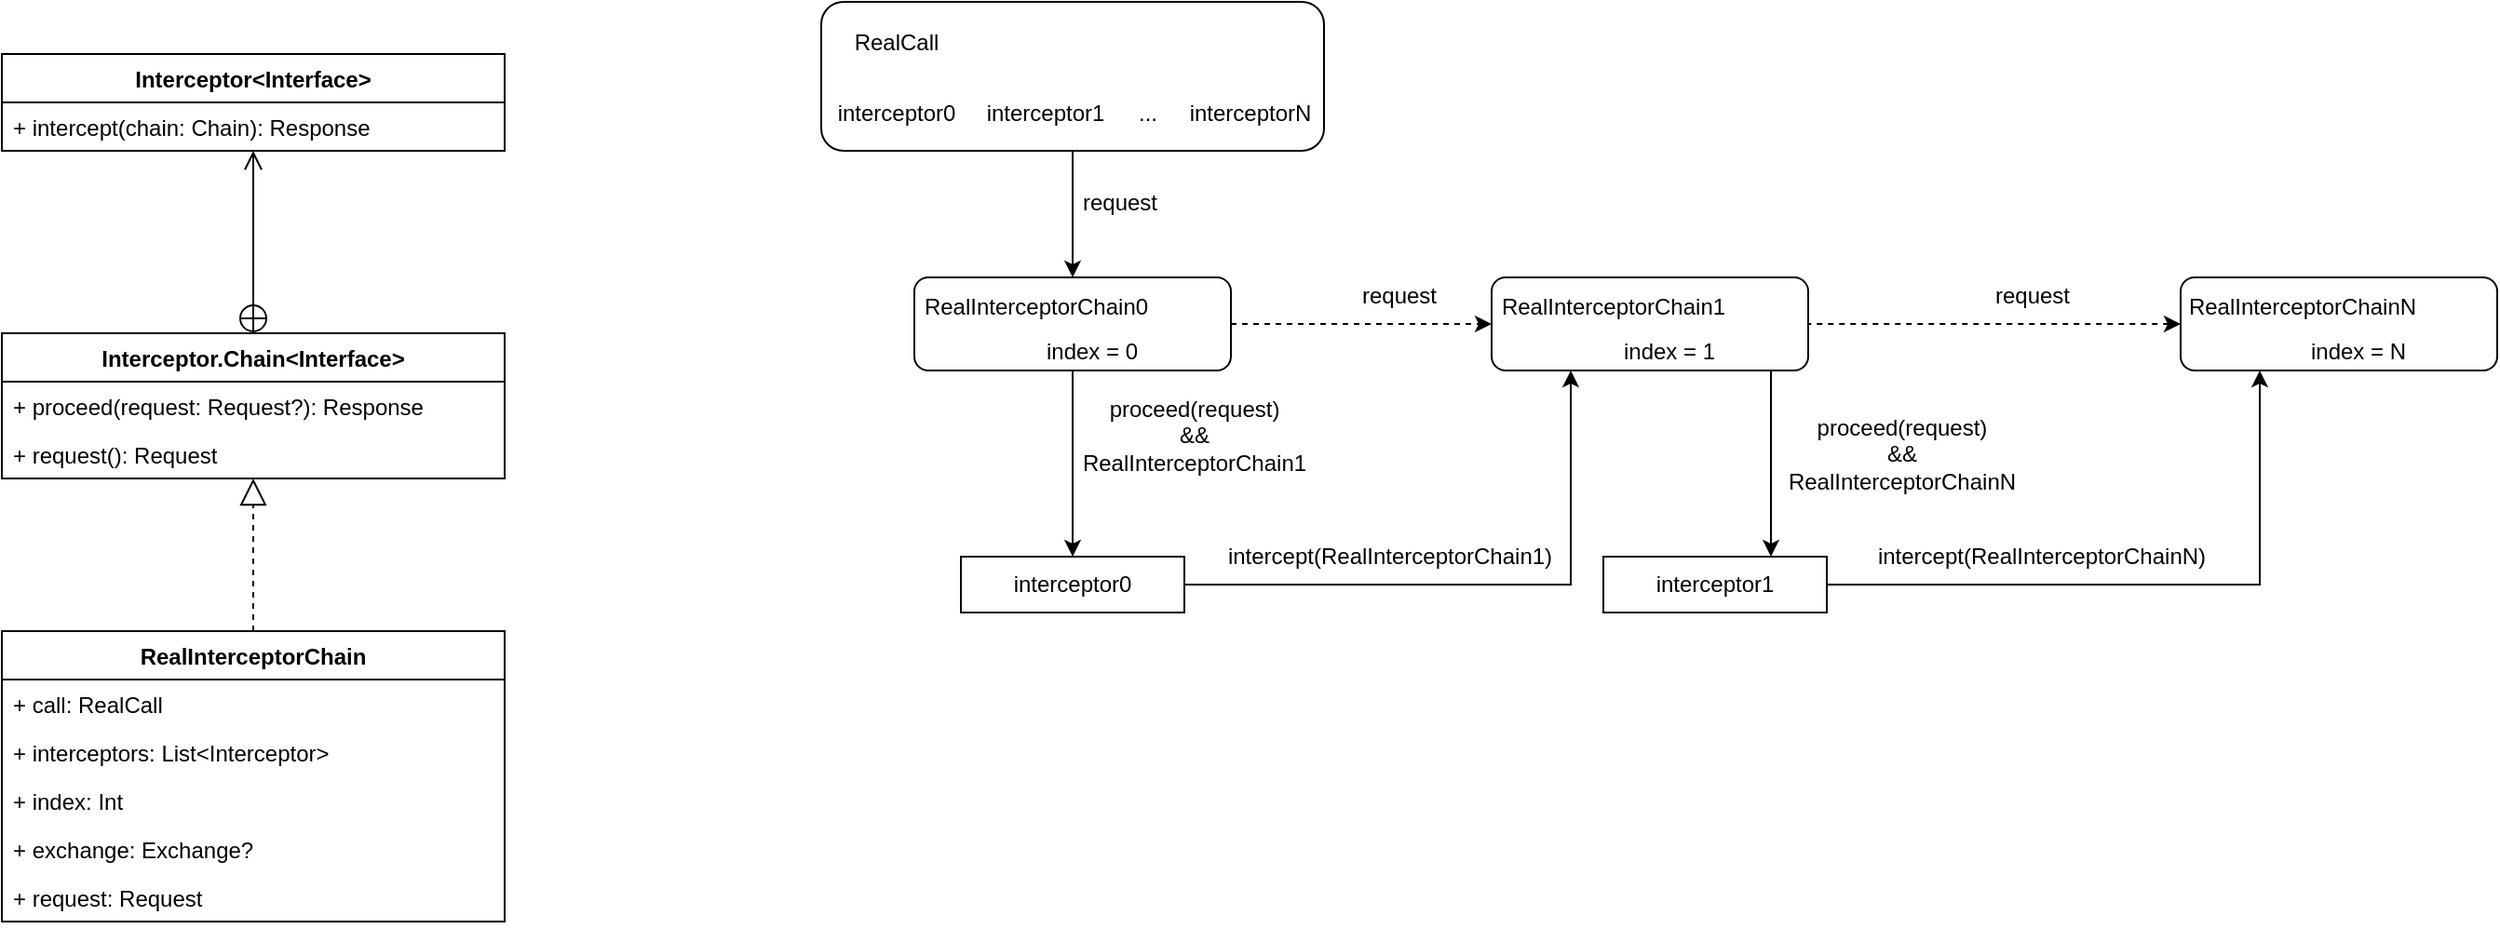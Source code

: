 <mxfile version="15.1.0" type="github">
  <diagram id="GSLeb3nwmD998rAMkIyf" name="Page-1">
    <mxGraphModel dx="781" dy="1590" grid="1" gridSize="10" guides="1" tooltips="1" connect="1" arrows="1" fold="1" page="1" pageScale="1" pageWidth="827" pageHeight="1169" math="0" shadow="0">
      <root>
        <mxCell id="0" />
        <mxCell id="1" parent="0" />
        <mxCell id="sniVqNmkd8xiCt3k6X7--1" value="Interceptor.Chain&lt;Interface&gt;" style="swimlane;fontStyle=1;align=center;verticalAlign=top;childLayout=stackLayout;horizontal=1;startSize=26;horizontalStack=0;resizeParent=1;resizeParentMax=0;resizeLast=0;collapsible=1;marginBottom=0;" vertex="1" parent="1">
          <mxGeometry x="160" y="90" width="270" height="78" as="geometry" />
        </mxCell>
        <mxCell id="sniVqNmkd8xiCt3k6X7--4" value="+ proceed(request: Request?): Response" style="text;strokeColor=none;fillColor=none;align=left;verticalAlign=top;spacingLeft=4;spacingRight=4;overflow=hidden;rotatable=0;points=[[0,0.5],[1,0.5]];portConstraint=eastwest;" vertex="1" parent="sniVqNmkd8xiCt3k6X7--1">
          <mxGeometry y="26" width="270" height="26" as="geometry" />
        </mxCell>
        <mxCell id="sniVqNmkd8xiCt3k6X7--2" value="+ request(): Request" style="text;strokeColor=none;fillColor=none;align=left;verticalAlign=top;spacingLeft=4;spacingRight=4;overflow=hidden;rotatable=0;points=[[0,0.5],[1,0.5]];portConstraint=eastwest;" vertex="1" parent="sniVqNmkd8xiCt3k6X7--1">
          <mxGeometry y="52" width="270" height="26" as="geometry" />
        </mxCell>
        <mxCell id="sniVqNmkd8xiCt3k6X7--13" value="Interceptor&lt;Interface&gt;" style="swimlane;fontStyle=1;align=center;verticalAlign=top;childLayout=stackLayout;horizontal=1;startSize=26;horizontalStack=0;resizeParent=1;resizeParentMax=0;resizeLast=0;collapsible=1;marginBottom=0;" vertex="1" parent="1">
          <mxGeometry x="160" y="-60" width="270" height="52" as="geometry" />
        </mxCell>
        <mxCell id="sniVqNmkd8xiCt3k6X7--14" value="+ intercept(chain: Chain): Response" style="text;strokeColor=none;fillColor=none;align=left;verticalAlign=top;spacingLeft=4;spacingRight=4;overflow=hidden;rotatable=0;points=[[0,0.5],[1,0.5]];portConstraint=eastwest;" vertex="1" parent="sniVqNmkd8xiCt3k6X7--13">
          <mxGeometry y="26" width="270" height="26" as="geometry" />
        </mxCell>
        <mxCell id="sniVqNmkd8xiCt3k6X7--17" value="" style="endArrow=open;startArrow=circlePlus;endFill=0;startFill=0;endSize=8;html=1;exitX=0.5;exitY=0;exitDx=0;exitDy=0;" edge="1" parent="1" source="sniVqNmkd8xiCt3k6X7--1" target="sniVqNmkd8xiCt3k6X7--14">
          <mxGeometry width="160" relative="1" as="geometry">
            <mxPoint x="320" y="230" as="sourcePoint" />
            <mxPoint x="430" y="70" as="targetPoint" />
          </mxGeometry>
        </mxCell>
        <mxCell id="sniVqNmkd8xiCt3k6X7--18" value="RealInterceptorChain" style="swimlane;fontStyle=1;align=center;verticalAlign=top;childLayout=stackLayout;horizontal=1;startSize=26;horizontalStack=0;resizeParent=1;resizeParentMax=0;resizeLast=0;collapsible=1;marginBottom=0;" vertex="1" parent="1">
          <mxGeometry x="160" y="250" width="270" height="156" as="geometry" />
        </mxCell>
        <mxCell id="sniVqNmkd8xiCt3k6X7--19" value="+ call: RealCall" style="text;strokeColor=none;fillColor=none;align=left;verticalAlign=top;spacingLeft=4;spacingRight=4;overflow=hidden;rotatable=0;points=[[0,0.5],[1,0.5]];portConstraint=eastwest;" vertex="1" parent="sniVqNmkd8xiCt3k6X7--18">
          <mxGeometry y="26" width="270" height="26" as="geometry" />
        </mxCell>
        <mxCell id="sniVqNmkd8xiCt3k6X7--20" value="+ interceptors: List&lt;Interceptor&gt;" style="text;strokeColor=none;fillColor=none;align=left;verticalAlign=top;spacingLeft=4;spacingRight=4;overflow=hidden;rotatable=0;points=[[0,0.5],[1,0.5]];portConstraint=eastwest;" vertex="1" parent="sniVqNmkd8xiCt3k6X7--18">
          <mxGeometry y="52" width="270" height="26" as="geometry" />
        </mxCell>
        <mxCell id="sniVqNmkd8xiCt3k6X7--23" value="+ index: Int" style="text;strokeColor=none;fillColor=none;align=left;verticalAlign=top;spacingLeft=4;spacingRight=4;overflow=hidden;rotatable=0;points=[[0,0.5],[1,0.5]];portConstraint=eastwest;" vertex="1" parent="sniVqNmkd8xiCt3k6X7--18">
          <mxGeometry y="78" width="270" height="26" as="geometry" />
        </mxCell>
        <mxCell id="sniVqNmkd8xiCt3k6X7--24" value="+ exchange: Exchange?" style="text;strokeColor=none;fillColor=none;align=left;verticalAlign=top;spacingLeft=4;spacingRight=4;overflow=hidden;rotatable=0;points=[[0,0.5],[1,0.5]];portConstraint=eastwest;" vertex="1" parent="sniVqNmkd8xiCt3k6X7--18">
          <mxGeometry y="104" width="270" height="26" as="geometry" />
        </mxCell>
        <mxCell id="sniVqNmkd8xiCt3k6X7--25" value="+ request: Request" style="text;strokeColor=none;fillColor=none;align=left;verticalAlign=top;spacingLeft=4;spacingRight=4;overflow=hidden;rotatable=0;points=[[0,0.5],[1,0.5]];portConstraint=eastwest;" vertex="1" parent="sniVqNmkd8xiCt3k6X7--18">
          <mxGeometry y="130" width="270" height="26" as="geometry" />
        </mxCell>
        <mxCell id="sniVqNmkd8xiCt3k6X7--21" value="" style="endArrow=block;dashed=1;endFill=0;endSize=12;html=1;exitX=0.5;exitY=0;exitDx=0;exitDy=0;entryX=0.5;entryY=1;entryDx=0;entryDy=0;" edge="1" parent="1" source="sniVqNmkd8xiCt3k6X7--18" target="sniVqNmkd8xiCt3k6X7--1">
          <mxGeometry width="160" relative="1" as="geometry">
            <mxPoint x="450" y="120" as="sourcePoint" />
            <mxPoint x="295" y="170" as="targetPoint" />
          </mxGeometry>
        </mxCell>
        <mxCell id="sniVqNmkd8xiCt3k6X7--33" value="" style="group" vertex="1" connectable="0" parent="1">
          <mxGeometry x="600" y="-88" width="270" height="80" as="geometry" />
        </mxCell>
        <mxCell id="sniVqNmkd8xiCt3k6X7--26" value="" style="rounded=1;whiteSpace=wrap;html=1;" vertex="1" parent="sniVqNmkd8xiCt3k6X7--33">
          <mxGeometry width="270" height="80" as="geometry" />
        </mxCell>
        <mxCell id="sniVqNmkd8xiCt3k6X7--27" value="RealCall" style="text;html=1;align=center;verticalAlign=middle;resizable=0;points=[];autosize=1;strokeColor=none;fillColor=none;" vertex="1" parent="sniVqNmkd8xiCt3k6X7--33">
          <mxGeometry x="10" y="12" width="60" height="20" as="geometry" />
        </mxCell>
        <mxCell id="sniVqNmkd8xiCt3k6X7--28" value="interceptor0" style="text;html=1;align=center;verticalAlign=middle;resizable=0;points=[];autosize=1;strokeColor=none;fillColor=none;" vertex="1" parent="sniVqNmkd8xiCt3k6X7--33">
          <mxGeometry y="50" width="80" height="20" as="geometry" />
        </mxCell>
        <mxCell id="sniVqNmkd8xiCt3k6X7--29" value="interceptor1" style="text;html=1;align=center;verticalAlign=middle;resizable=0;points=[];autosize=1;strokeColor=none;fillColor=none;" vertex="1" parent="sniVqNmkd8xiCt3k6X7--33">
          <mxGeometry x="80" y="50" width="80" height="20" as="geometry" />
        </mxCell>
        <mxCell id="sniVqNmkd8xiCt3k6X7--30" value="interceptorN" style="text;html=1;align=center;verticalAlign=middle;resizable=0;points=[];autosize=1;strokeColor=none;fillColor=none;" vertex="1" parent="sniVqNmkd8xiCt3k6X7--33">
          <mxGeometry x="190" y="50" width="80" height="20" as="geometry" />
        </mxCell>
        <mxCell id="sniVqNmkd8xiCt3k6X7--32" value="..." style="text;html=1;align=center;verticalAlign=middle;resizable=0;points=[];autosize=1;strokeColor=none;fillColor=none;" vertex="1" parent="sniVqNmkd8xiCt3k6X7--33">
          <mxGeometry x="160" y="50" width="30" height="20" as="geometry" />
        </mxCell>
        <mxCell id="sniVqNmkd8xiCt3k6X7--38" value="" style="group" vertex="1" connectable="0" parent="1">
          <mxGeometry x="650" y="60" width="170" height="50" as="geometry" />
        </mxCell>
        <mxCell id="sniVqNmkd8xiCt3k6X7--35" value="" style="rounded=1;whiteSpace=wrap;html=1;" vertex="1" parent="sniVqNmkd8xiCt3k6X7--38">
          <mxGeometry width="170" height="50" as="geometry" />
        </mxCell>
        <mxCell id="sniVqNmkd8xiCt3k6X7--36" value="RealInterceptorChain0" style="text;html=1;align=center;verticalAlign=middle;resizable=0;points=[];autosize=1;strokeColor=none;fillColor=none;" vertex="1" parent="sniVqNmkd8xiCt3k6X7--38">
          <mxGeometry x="-5" y="6" width="140" height="20" as="geometry" />
        </mxCell>
        <mxCell id="sniVqNmkd8xiCt3k6X7--37" value="index = 0" style="text;html=1;align=center;verticalAlign=middle;resizable=0;points=[];autosize=1;strokeColor=none;fillColor=none;" vertex="1" parent="sniVqNmkd8xiCt3k6X7--38">
          <mxGeometry x="65" y="30" width="60" height="20" as="geometry" />
        </mxCell>
        <mxCell id="sniVqNmkd8xiCt3k6X7--40" value="" style="group" vertex="1" connectable="0" parent="1">
          <mxGeometry x="960" y="60" width="170" height="50" as="geometry" />
        </mxCell>
        <mxCell id="sniVqNmkd8xiCt3k6X7--41" value="" style="rounded=1;whiteSpace=wrap;html=1;" vertex="1" parent="sniVqNmkd8xiCt3k6X7--40">
          <mxGeometry width="170" height="50" as="geometry" />
        </mxCell>
        <mxCell id="sniVqNmkd8xiCt3k6X7--42" value="RealInterceptorChain1" style="text;html=1;align=center;verticalAlign=middle;resizable=0;points=[];autosize=1;strokeColor=none;fillColor=none;" vertex="1" parent="sniVqNmkd8xiCt3k6X7--40">
          <mxGeometry x="-5" y="6" width="140" height="20" as="geometry" />
        </mxCell>
        <mxCell id="sniVqNmkd8xiCt3k6X7--43" value="index = 1" style="text;html=1;align=center;verticalAlign=middle;resizable=0;points=[];autosize=1;strokeColor=none;fillColor=none;" vertex="1" parent="sniVqNmkd8xiCt3k6X7--40">
          <mxGeometry x="65" y="30" width="60" height="20" as="geometry" />
        </mxCell>
        <mxCell id="sniVqNmkd8xiCt3k6X7--44" value="" style="group" vertex="1" connectable="0" parent="1">
          <mxGeometry x="1330" y="60" width="170" height="50" as="geometry" />
        </mxCell>
        <mxCell id="sniVqNmkd8xiCt3k6X7--45" value="" style="rounded=1;whiteSpace=wrap;html=1;" vertex="1" parent="sniVqNmkd8xiCt3k6X7--44">
          <mxGeometry width="170" height="50" as="geometry" />
        </mxCell>
        <mxCell id="sniVqNmkd8xiCt3k6X7--46" value="RealInterceptorChainN" style="text;html=1;align=center;verticalAlign=middle;resizable=0;points=[];autosize=1;strokeColor=none;fillColor=none;" vertex="1" parent="sniVqNmkd8xiCt3k6X7--44">
          <mxGeometry x="-5" y="6" width="140" height="20" as="geometry" />
        </mxCell>
        <mxCell id="sniVqNmkd8xiCt3k6X7--47" value="index = N" style="text;html=1;align=center;verticalAlign=middle;resizable=0;points=[];autosize=1;strokeColor=none;fillColor=none;" vertex="1" parent="sniVqNmkd8xiCt3k6X7--44">
          <mxGeometry x="60" y="30" width="70" height="20" as="geometry" />
        </mxCell>
        <mxCell id="sniVqNmkd8xiCt3k6X7--48" value="" style="edgeStyle=orthogonalEdgeStyle;rounded=0;orthogonalLoop=1;jettySize=auto;html=1;entryX=0.5;entryY=0;entryDx=0;entryDy=0;" edge="1" parent="1" source="sniVqNmkd8xiCt3k6X7--26" target="sniVqNmkd8xiCt3k6X7--35">
          <mxGeometry relative="1" as="geometry" />
        </mxCell>
        <mxCell id="sniVqNmkd8xiCt3k6X7--50" value="request" style="text;html=1;align=center;verticalAlign=middle;resizable=0;points=[];autosize=1;strokeColor=none;fillColor=none;" vertex="1" parent="1">
          <mxGeometry x="730" y="10" width="60" height="20" as="geometry" />
        </mxCell>
        <mxCell id="sniVqNmkd8xiCt3k6X7--51" value="" style="edgeStyle=orthogonalEdgeStyle;rounded=0;orthogonalLoop=1;jettySize=auto;html=1;entryX=0;entryY=0.5;entryDx=0;entryDy=0;dashed=1;" edge="1" parent="1" source="sniVqNmkd8xiCt3k6X7--35" target="sniVqNmkd8xiCt3k6X7--41">
          <mxGeometry relative="1" as="geometry" />
        </mxCell>
        <mxCell id="sniVqNmkd8xiCt3k6X7--53" value="" style="edgeStyle=orthogonalEdgeStyle;rounded=0;orthogonalLoop=1;jettySize=auto;html=1;startArrow=classic;startFill=1;endArrow=none;endFill=0;dashed=1;" edge="1" parent="1" source="sniVqNmkd8xiCt3k6X7--45" target="sniVqNmkd8xiCt3k6X7--41">
          <mxGeometry relative="1" as="geometry" />
        </mxCell>
        <mxCell id="sniVqNmkd8xiCt3k6X7--76" value="" style="edgeStyle=orthogonalEdgeStyle;rounded=0;orthogonalLoop=1;jettySize=auto;html=1;startArrow=none;startFill=0;endArrow=classic;endFill=1;entryX=0.25;entryY=1;entryDx=0;entryDy=0;" edge="1" parent="1" source="sniVqNmkd8xiCt3k6X7--56" target="sniVqNmkd8xiCt3k6X7--41">
          <mxGeometry relative="1" as="geometry">
            <mxPoint x="875" y="225" as="targetPoint" />
          </mxGeometry>
        </mxCell>
        <mxCell id="sniVqNmkd8xiCt3k6X7--56" value="interceptor0" style="rounded=0;whiteSpace=wrap;html=1;" vertex="1" parent="1">
          <mxGeometry x="675" y="210" width="120" height="30" as="geometry" />
        </mxCell>
        <mxCell id="sniVqNmkd8xiCt3k6X7--57" value="request" style="text;html=1;align=center;verticalAlign=middle;resizable=0;points=[];autosize=1;strokeColor=none;fillColor=none;" vertex="1" parent="1">
          <mxGeometry x="880" y="60" width="60" height="20" as="geometry" />
        </mxCell>
        <mxCell id="sniVqNmkd8xiCt3k6X7--58" value="request" style="text;html=1;align=center;verticalAlign=middle;resizable=0;points=[];autosize=1;strokeColor=none;fillColor=none;" vertex="1" parent="1">
          <mxGeometry x="1220" y="60" width="60" height="20" as="geometry" />
        </mxCell>
        <mxCell id="sniVqNmkd8xiCt3k6X7--60" value="" style="edgeStyle=orthogonalEdgeStyle;rounded=0;orthogonalLoop=1;jettySize=auto;html=1;startArrow=none;startFill=0;endArrow=classic;endFill=1;" edge="1" parent="1" source="sniVqNmkd8xiCt3k6X7--35" target="sniVqNmkd8xiCt3k6X7--56">
          <mxGeometry relative="1" as="geometry" />
        </mxCell>
        <mxCell id="sniVqNmkd8xiCt3k6X7--61" value="proceed(request)&lt;br&gt;&amp;amp;&amp;amp; &lt;br&gt;RealInterceptorChain1" style="text;html=1;align=center;verticalAlign=middle;resizable=0;points=[];autosize=1;strokeColor=none;fillColor=none;" vertex="1" parent="1">
          <mxGeometry x="730" y="120" width="140" height="50" as="geometry" />
        </mxCell>
        <mxCell id="sniVqNmkd8xiCt3k6X7--67" value="intercept(RealInterceptorChain1)" style="text;html=1;align=center;verticalAlign=middle;resizable=0;points=[];autosize=1;strokeColor=none;fillColor=none;" vertex="1" parent="1">
          <mxGeometry x="810" y="200" width="190" height="20" as="geometry" />
        </mxCell>
        <mxCell id="sniVqNmkd8xiCt3k6X7--69" value="" style="edgeStyle=orthogonalEdgeStyle;rounded=0;orthogonalLoop=1;jettySize=auto;html=1;startArrow=classic;startFill=1;endArrow=none;endFill=0;exitX=0.75;exitY=0;exitDx=0;exitDy=0;entryX=0.75;entryY=1;entryDx=0;entryDy=0;" edge="1" parent="1" source="sniVqNmkd8xiCt3k6X7--68" target="sniVqNmkd8xiCt3k6X7--41">
          <mxGeometry relative="1" as="geometry">
            <mxPoint x="1045" y="270" as="sourcePoint" />
            <mxPoint x="1100" y="140" as="targetPoint" />
            <Array as="points">
              <mxPoint x="1110" y="110" />
            </Array>
          </mxGeometry>
        </mxCell>
        <mxCell id="sniVqNmkd8xiCt3k6X7--68" value="interceptor1" style="rounded=0;whiteSpace=wrap;html=1;" vertex="1" parent="1">
          <mxGeometry x="1020" y="210" width="120" height="30" as="geometry" />
        </mxCell>
        <mxCell id="sniVqNmkd8xiCt3k6X7--70" value="proceed(request)&lt;br&gt;&amp;amp;&amp;amp; &lt;br&gt;RealInterceptorChainN" style="text;html=1;align=center;verticalAlign=middle;resizable=0;points=[];autosize=1;strokeColor=none;fillColor=none;" vertex="1" parent="1">
          <mxGeometry x="1110" y="130" width="140" height="50" as="geometry" />
        </mxCell>
        <mxCell id="sniVqNmkd8xiCt3k6X7--71" value="" style="edgeStyle=orthogonalEdgeStyle;rounded=0;orthogonalLoop=1;jettySize=auto;html=1;startArrow=none;startFill=0;endArrow=classic;endFill=1;entryX=0.25;entryY=1;entryDx=0;entryDy=0;exitX=1;exitY=0.5;exitDx=0;exitDy=0;" edge="1" parent="1" source="sniVqNmkd8xiCt3k6X7--68" target="sniVqNmkd8xiCt3k6X7--45">
          <mxGeometry relative="1" as="geometry">
            <mxPoint x="1152" y="240" as="sourcePoint" />
            <mxPoint x="1329.5" y="125" as="targetPoint" />
          </mxGeometry>
        </mxCell>
        <mxCell id="sniVqNmkd8xiCt3k6X7--72" value="intercept(RealInterceptorChainN)" style="text;html=1;align=center;verticalAlign=middle;resizable=0;points=[];autosize=1;strokeColor=none;fillColor=none;" vertex="1" parent="1">
          <mxGeometry x="1160" y="200" width="190" height="20" as="geometry" />
        </mxCell>
      </root>
    </mxGraphModel>
  </diagram>
</mxfile>
